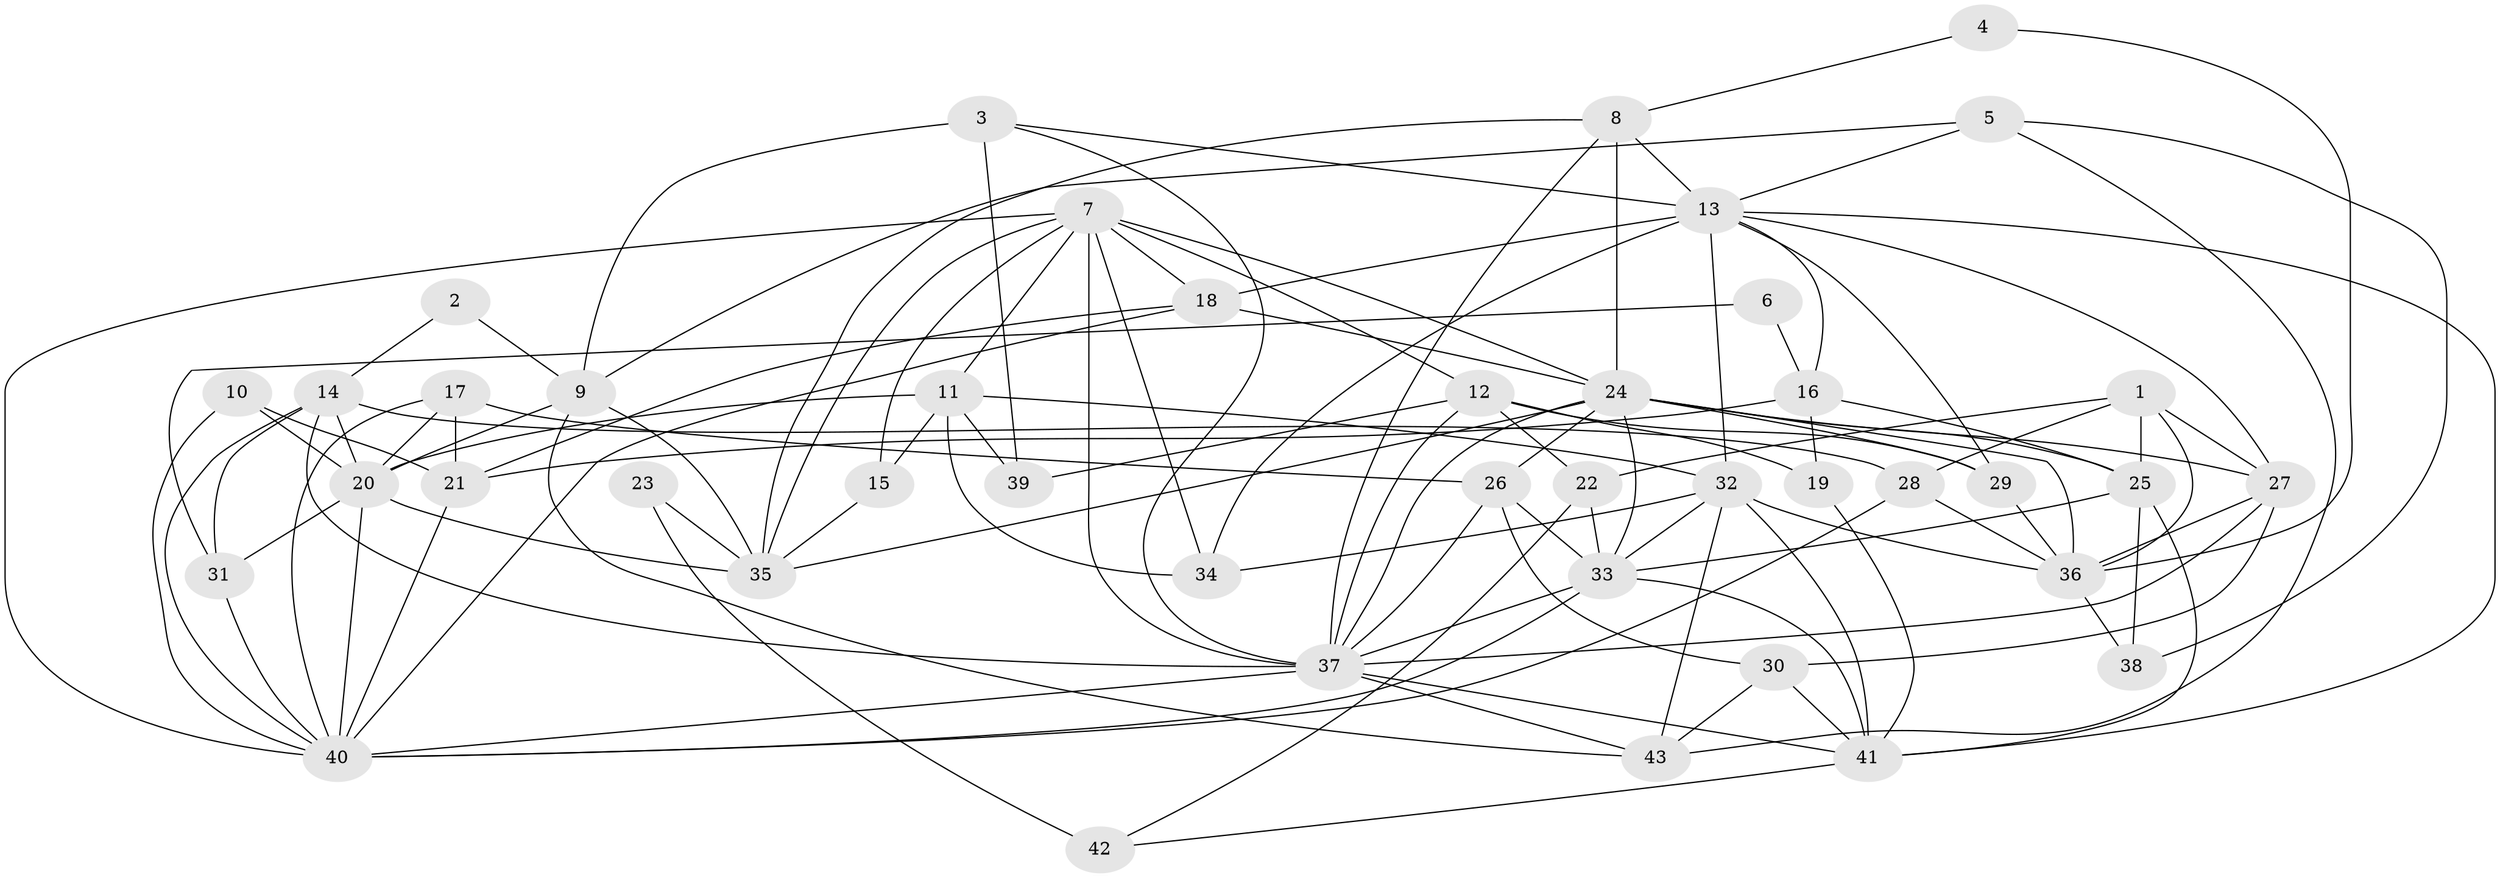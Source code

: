 // original degree distribution, {7: 0.023529411764705882, 5: 0.16470588235294117, 4: 0.27058823529411763, 6: 0.1411764705882353, 2: 0.11764705882352941, 3: 0.2823529411764706}
// Generated by graph-tools (version 1.1) at 2025/02/03/09/25 03:02:11]
// undirected, 43 vertices, 116 edges
graph export_dot {
graph [start="1"]
  node [color=gray90,style=filled];
  1;
  2;
  3;
  4;
  5;
  6;
  7;
  8;
  9;
  10;
  11;
  12;
  13;
  14;
  15;
  16;
  17;
  18;
  19;
  20;
  21;
  22;
  23;
  24;
  25;
  26;
  27;
  28;
  29;
  30;
  31;
  32;
  33;
  34;
  35;
  36;
  37;
  38;
  39;
  40;
  41;
  42;
  43;
  1 -- 22 [weight=1.0];
  1 -- 25 [weight=1.0];
  1 -- 27 [weight=1.0];
  1 -- 28 [weight=1.0];
  1 -- 36 [weight=1.0];
  2 -- 9 [weight=1.0];
  2 -- 14 [weight=1.0];
  3 -- 9 [weight=1.0];
  3 -- 13 [weight=1.0];
  3 -- 37 [weight=1.0];
  3 -- 39 [weight=1.0];
  4 -- 8 [weight=1.0];
  4 -- 36 [weight=1.0];
  5 -- 9 [weight=1.0];
  5 -- 13 [weight=1.0];
  5 -- 38 [weight=1.0];
  5 -- 43 [weight=1.0];
  6 -- 16 [weight=1.0];
  6 -- 31 [weight=1.0];
  7 -- 11 [weight=1.0];
  7 -- 12 [weight=1.0];
  7 -- 15 [weight=1.0];
  7 -- 18 [weight=1.0];
  7 -- 24 [weight=1.0];
  7 -- 34 [weight=2.0];
  7 -- 35 [weight=1.0];
  7 -- 37 [weight=2.0];
  7 -- 40 [weight=1.0];
  8 -- 13 [weight=1.0];
  8 -- 24 [weight=1.0];
  8 -- 35 [weight=1.0];
  8 -- 37 [weight=1.0];
  9 -- 20 [weight=1.0];
  9 -- 35 [weight=1.0];
  9 -- 43 [weight=1.0];
  10 -- 20 [weight=1.0];
  10 -- 21 [weight=1.0];
  10 -- 40 [weight=1.0];
  11 -- 15 [weight=1.0];
  11 -- 20 [weight=1.0];
  11 -- 32 [weight=1.0];
  11 -- 34 [weight=1.0];
  11 -- 39 [weight=1.0];
  12 -- 19 [weight=1.0];
  12 -- 22 [weight=1.0];
  12 -- 29 [weight=1.0];
  12 -- 37 [weight=1.0];
  12 -- 39 [weight=1.0];
  13 -- 16 [weight=1.0];
  13 -- 18 [weight=1.0];
  13 -- 27 [weight=1.0];
  13 -- 29 [weight=1.0];
  13 -- 32 [weight=1.0];
  13 -- 34 [weight=1.0];
  13 -- 41 [weight=1.0];
  14 -- 20 [weight=1.0];
  14 -- 28 [weight=1.0];
  14 -- 31 [weight=2.0];
  14 -- 37 [weight=1.0];
  14 -- 40 [weight=1.0];
  15 -- 35 [weight=1.0];
  16 -- 19 [weight=1.0];
  16 -- 21 [weight=2.0];
  16 -- 25 [weight=1.0];
  17 -- 20 [weight=1.0];
  17 -- 21 [weight=2.0];
  17 -- 26 [weight=2.0];
  17 -- 40 [weight=1.0];
  18 -- 21 [weight=1.0];
  18 -- 24 [weight=1.0];
  18 -- 40 [weight=1.0];
  19 -- 41 [weight=1.0];
  20 -- 31 [weight=1.0];
  20 -- 35 [weight=1.0];
  20 -- 40 [weight=1.0];
  21 -- 40 [weight=1.0];
  22 -- 33 [weight=2.0];
  22 -- 42 [weight=1.0];
  23 -- 35 [weight=1.0];
  23 -- 42 [weight=2.0];
  24 -- 25 [weight=1.0];
  24 -- 26 [weight=1.0];
  24 -- 27 [weight=1.0];
  24 -- 29 [weight=1.0];
  24 -- 33 [weight=1.0];
  24 -- 35 [weight=1.0];
  24 -- 36 [weight=1.0];
  24 -- 37 [weight=1.0];
  25 -- 33 [weight=1.0];
  25 -- 38 [weight=1.0];
  25 -- 41 [weight=1.0];
  26 -- 30 [weight=1.0];
  26 -- 33 [weight=2.0];
  26 -- 37 [weight=1.0];
  27 -- 30 [weight=1.0];
  27 -- 36 [weight=1.0];
  27 -- 37 [weight=1.0];
  28 -- 36 [weight=1.0];
  28 -- 40 [weight=1.0];
  29 -- 36 [weight=1.0];
  30 -- 41 [weight=1.0];
  30 -- 43 [weight=1.0];
  31 -- 40 [weight=1.0];
  32 -- 33 [weight=1.0];
  32 -- 34 [weight=1.0];
  32 -- 36 [weight=1.0];
  32 -- 41 [weight=1.0];
  32 -- 43 [weight=1.0];
  33 -- 37 [weight=1.0];
  33 -- 40 [weight=1.0];
  33 -- 41 [weight=1.0];
  36 -- 38 [weight=1.0];
  37 -- 40 [weight=1.0];
  37 -- 41 [weight=1.0];
  37 -- 43 [weight=1.0];
  41 -- 42 [weight=1.0];
}
